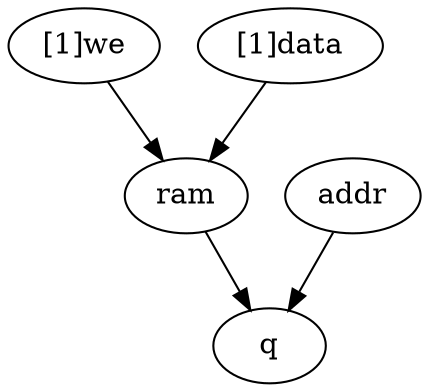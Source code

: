 strict digraph "" {
	q	[complexity=0,
		importance=0.333333096832,
		rank=0.0];
	"[1]we"	[complexity=4,
		importance=0.733332933376,
		rank=0.183333233344];
	ram	[complexity=3,
		importance=0.599999400064,
		rank=0.199999800021];
	"[1]we" -> ram;
	"[1]data"	[complexity=6,
		importance=0.733332933376,
		rank=0.122222155563];
	"[1]data" -> ram;
	ram -> q;
	addr	[complexity=3,
		importance=0.466666630144,
		rank=0.155555543381];
	addr -> q;
}
